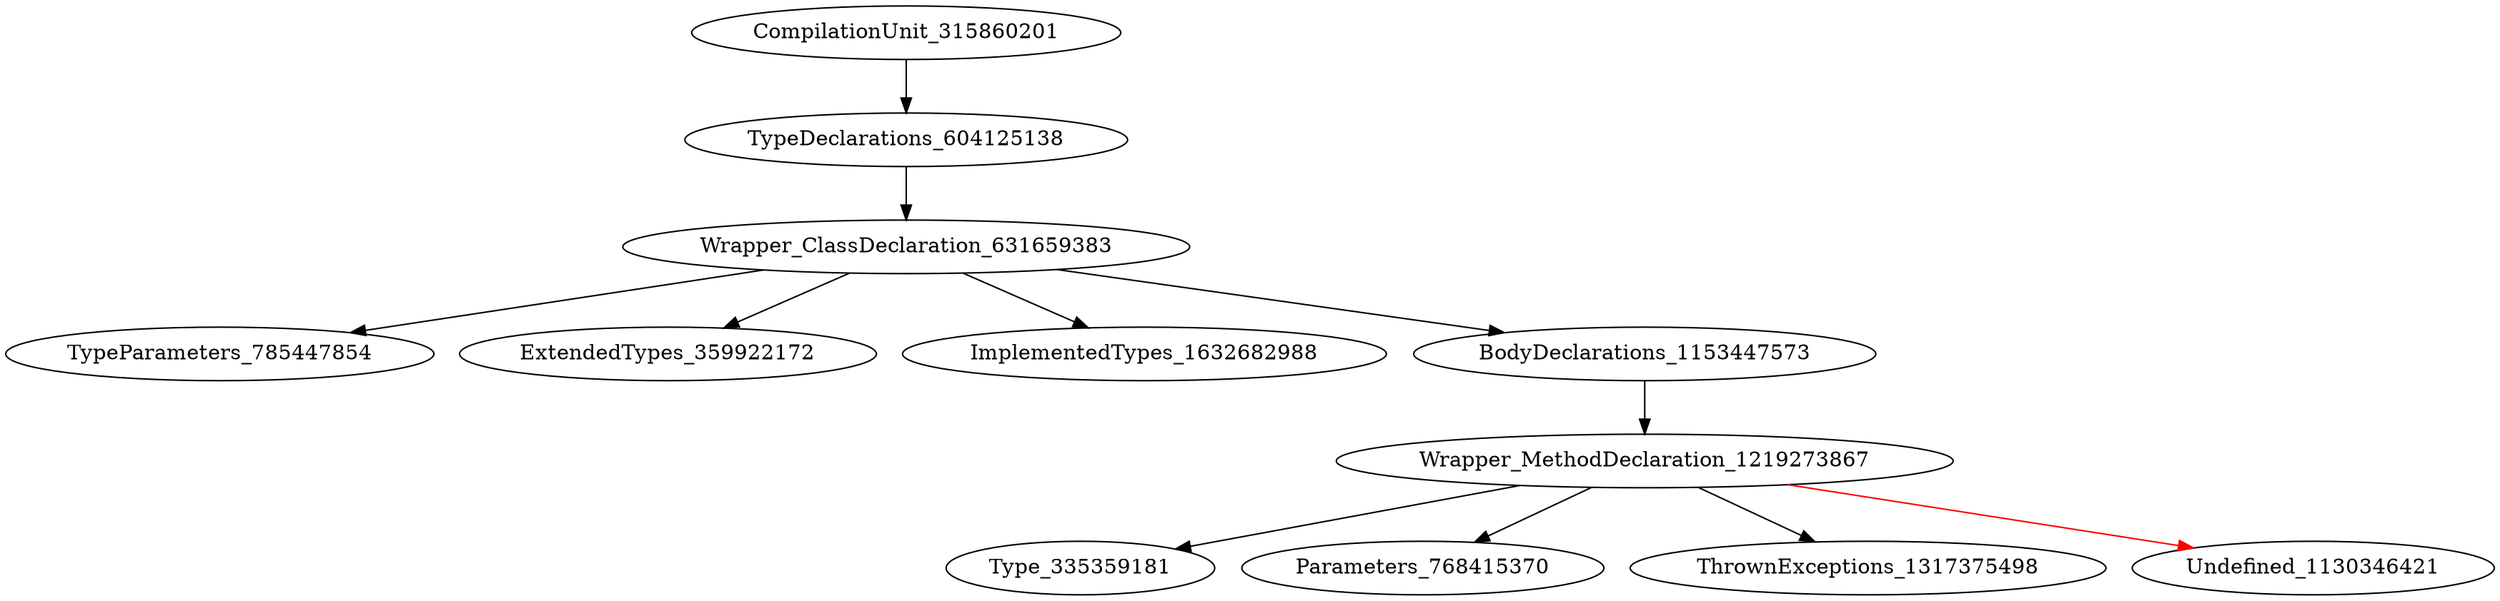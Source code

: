 digraph {
CompilationUnit_315860201 -> TypeDeclarations_604125138
TypeDeclarations_604125138 -> Wrapper_ClassDeclaration_631659383
Wrapper_ClassDeclaration_631659383 -> TypeParameters_785447854
Wrapper_ClassDeclaration_631659383 -> ExtendedTypes_359922172
Wrapper_ClassDeclaration_631659383 -> ImplementedTypes_1632682988
Wrapper_ClassDeclaration_631659383 -> BodyDeclarations_1153447573
BodyDeclarations_1153447573 -> Wrapper_MethodDeclaration_1219273867
Wrapper_MethodDeclaration_1219273867 -> Type_335359181
Wrapper_MethodDeclaration_1219273867 -> Parameters_768415370
Wrapper_MethodDeclaration_1219273867 -> ThrownExceptions_1317375498
Wrapper_MethodDeclaration_1219273867 -> Undefined_1130346421 [color = red] 
}